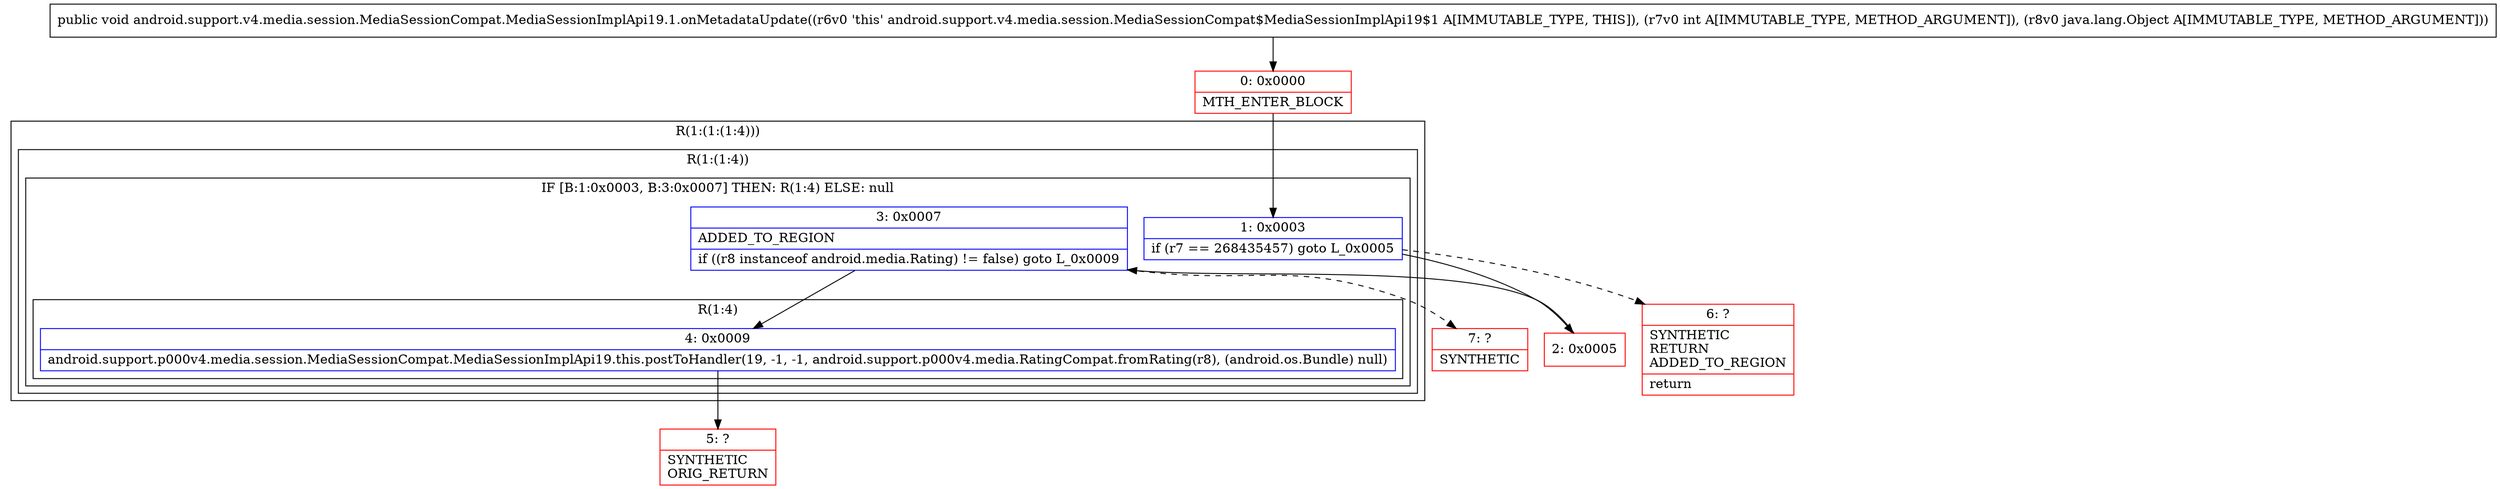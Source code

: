 digraph "CFG forandroid.support.v4.media.session.MediaSessionCompat.MediaSessionImplApi19.1.onMetadataUpdate(ILjava\/lang\/Object;)V" {
subgraph cluster_Region_287308610 {
label = "R(1:(1:(1:4)))";
node [shape=record,color=blue];
subgraph cluster_Region_1901467765 {
label = "R(1:(1:4))";
node [shape=record,color=blue];
subgraph cluster_IfRegion_561354209 {
label = "IF [B:1:0x0003, B:3:0x0007] THEN: R(1:4) ELSE: null";
node [shape=record,color=blue];
Node_1 [shape=record,label="{1\:\ 0x0003|if (r7 == 268435457) goto L_0x0005\l}"];
Node_3 [shape=record,label="{3\:\ 0x0007|ADDED_TO_REGION\l|if ((r8 instanceof android.media.Rating) != false) goto L_0x0009\l}"];
subgraph cluster_Region_1113791399 {
label = "R(1:4)";
node [shape=record,color=blue];
Node_4 [shape=record,label="{4\:\ 0x0009|android.support.p000v4.media.session.MediaSessionCompat.MediaSessionImplApi19.this.postToHandler(19, \-1, \-1, android.support.p000v4.media.RatingCompat.fromRating(r8), (android.os.Bundle) null)\l}"];
}
}
}
}
Node_0 [shape=record,color=red,label="{0\:\ 0x0000|MTH_ENTER_BLOCK\l}"];
Node_2 [shape=record,color=red,label="{2\:\ 0x0005}"];
Node_5 [shape=record,color=red,label="{5\:\ ?|SYNTHETIC\lORIG_RETURN\l}"];
Node_6 [shape=record,color=red,label="{6\:\ ?|SYNTHETIC\lRETURN\lADDED_TO_REGION\l|return\l}"];
Node_7 [shape=record,color=red,label="{7\:\ ?|SYNTHETIC\l}"];
MethodNode[shape=record,label="{public void android.support.v4.media.session.MediaSessionCompat.MediaSessionImplApi19.1.onMetadataUpdate((r6v0 'this' android.support.v4.media.session.MediaSessionCompat$MediaSessionImplApi19$1 A[IMMUTABLE_TYPE, THIS]), (r7v0 int A[IMMUTABLE_TYPE, METHOD_ARGUMENT]), (r8v0 java.lang.Object A[IMMUTABLE_TYPE, METHOD_ARGUMENT])) }"];
MethodNode -> Node_0;
Node_1 -> Node_2;
Node_1 -> Node_6[style=dashed];
Node_3 -> Node_4;
Node_3 -> Node_7[style=dashed];
Node_4 -> Node_5;
Node_0 -> Node_1;
Node_2 -> Node_3;
}

